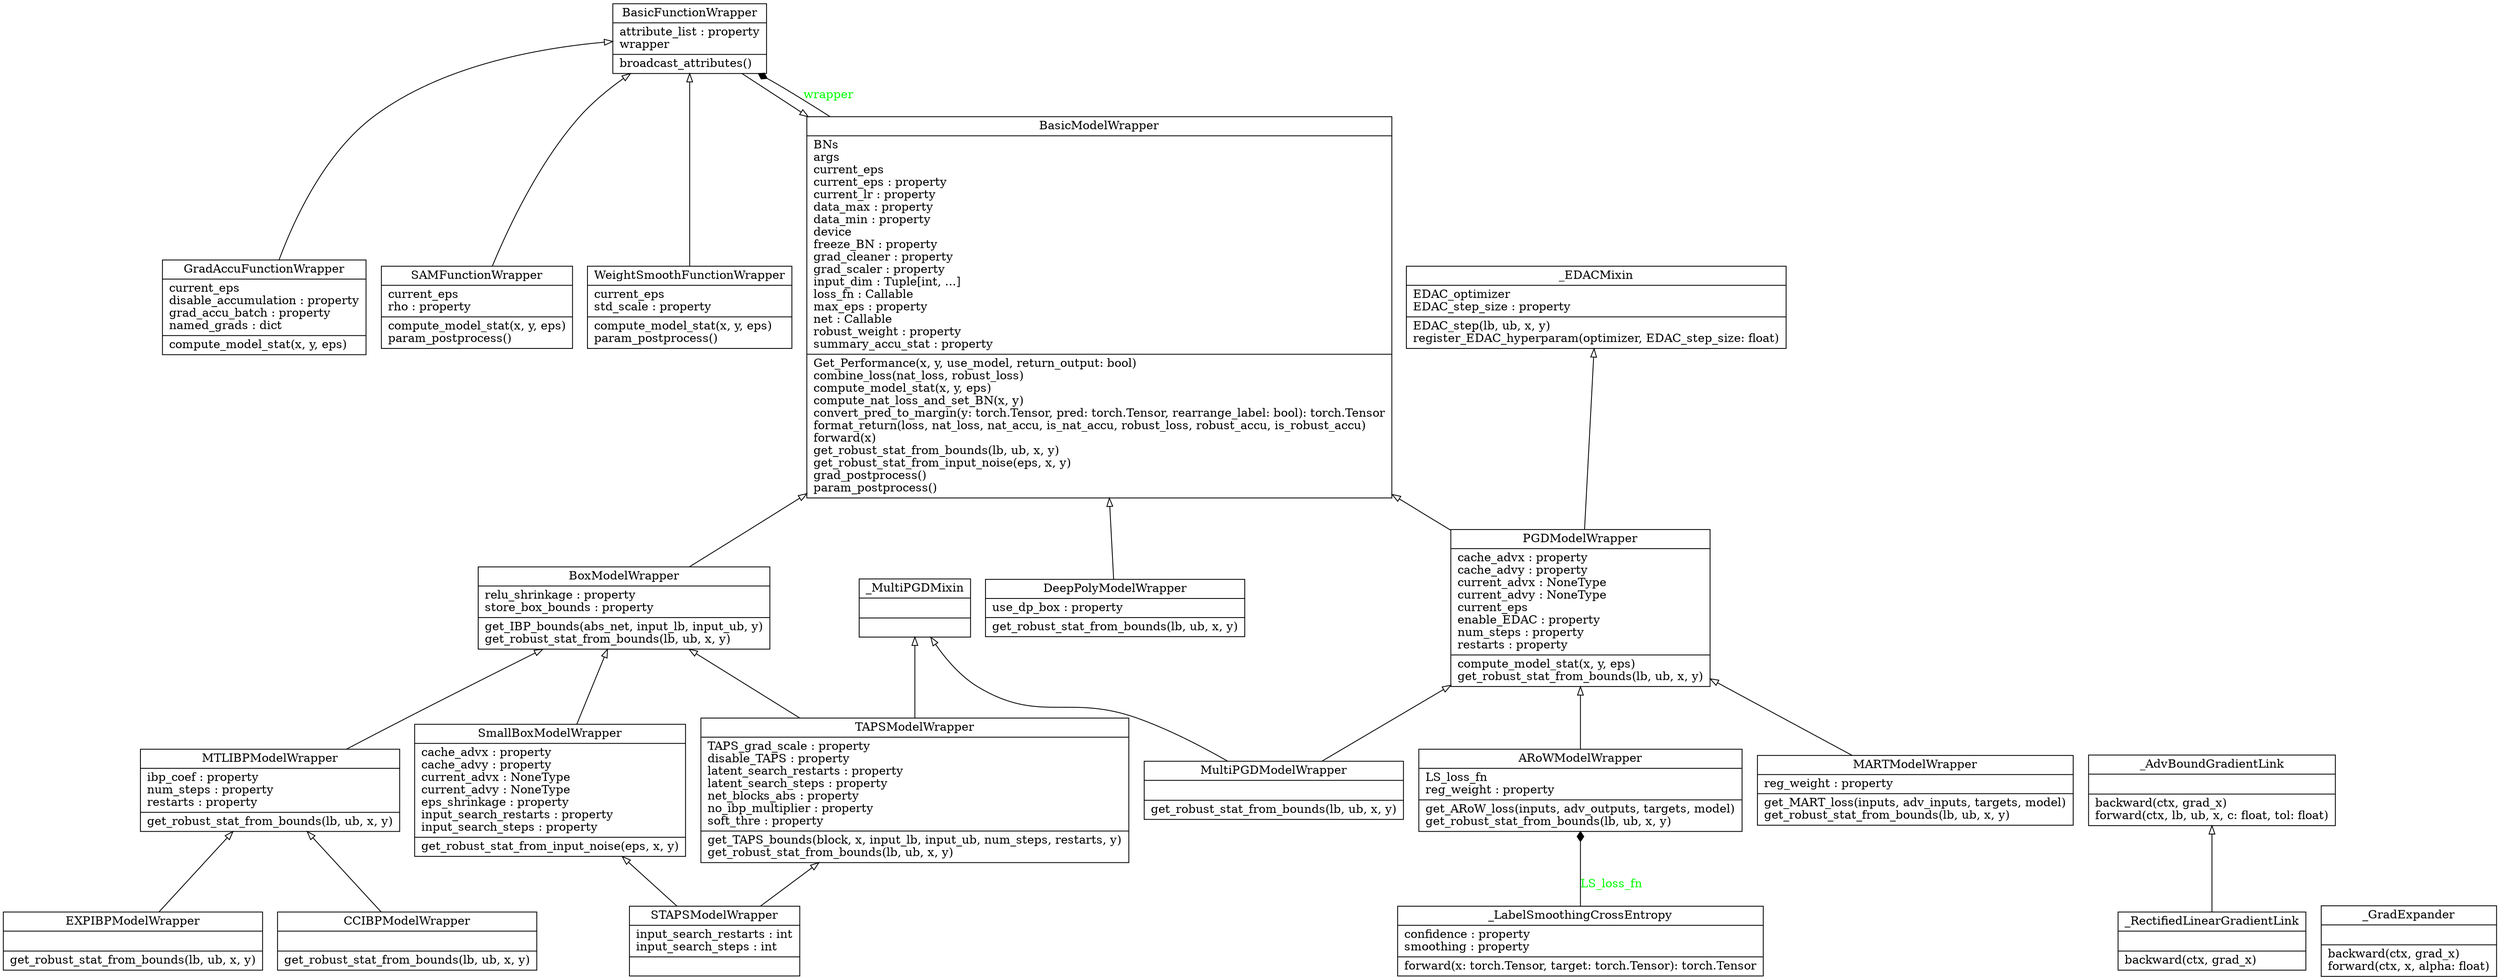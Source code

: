 digraph "classes" {
rankdir=BT
charset="utf-8"
"model_wrapper.ARoWModelWrapper" [color="black", fontcolor="black", label="{ARoWModelWrapper|LS_loss_fn\lreg_weight : property\l|get_ARoW_loss(inputs, adv_outputs, targets, model)\lget_robust_stat_from_bounds(lb, ub, x, y)\l}", shape="record", style="solid"];
"model_wrapper.BasicFunctionWrapper" [color="black", fontcolor="black", label="{BasicFunctionWrapper|attribute_list : property\lwrapper\l|broadcast_attributes()\l}", shape="record", style="solid"];
"model_wrapper.BasicModelWrapper" [color="black", fontcolor="black", label="{BasicModelWrapper|BNs\largs\lcurrent_eps\lcurrent_eps : property\lcurrent_lr : property\ldata_max : property\ldata_min : property\ldevice\lfreeze_BN : property\lgrad_cleaner : property\lgrad_scaler : property\linput_dim : Tuple[int, ...]\lloss_fn : Callable\lmax_eps : property\lnet : Callable\lrobust_weight : property\lsummary_accu_stat : property\l|Get_Performance(x, y, use_model, return_output: bool)\lcombine_loss(nat_loss, robust_loss)\lcompute_model_stat(x, y, eps)\lcompute_nat_loss_and_set_BN(x, y)\lconvert_pred_to_margin(y: torch.Tensor, pred: torch.Tensor, rearrange_label: bool): torch.Tensor\lformat_return(loss, nat_loss, nat_accu, is_nat_accu, robust_loss, robust_accu, is_robust_accu)\lforward(x)\lget_robust_stat_from_bounds(lb, ub, x, y)\lget_robust_stat_from_input_noise(eps, x, y)\lgrad_postprocess()\lparam_postprocess()\l}", shape="record", style="solid"];
"model_wrapper.BoxModelWrapper" [color="black", fontcolor="black", label="{BoxModelWrapper|relu_shrinkage : property\lstore_box_bounds : property\l|get_IBP_bounds(abs_net, input_lb, input_ub, y)\lget_robust_stat_from_bounds(lb, ub, x, y)\l}", shape="record", style="solid"];
"model_wrapper.CCIBPModelWrapper" [color="black", fontcolor="black", label="{CCIBPModelWrapper|\l|get_robust_stat_from_bounds(lb, ub, x, y)\l}", shape="record", style="solid"];
"model_wrapper.DeepPolyModelWrapper" [color="black", fontcolor="black", label="{DeepPolyModelWrapper|use_dp_box : property\l|get_robust_stat_from_bounds(lb, ub, x, y)\l}", shape="record", style="solid"];
"model_wrapper.EXPIBPModelWrapper" [color="black", fontcolor="black", label="{EXPIBPModelWrapper|\l|get_robust_stat_from_bounds(lb, ub, x, y)\l}", shape="record", style="solid"];
"model_wrapper.GradAccuFunctionWrapper" [color="black", fontcolor="black", label="{GradAccuFunctionWrapper|current_eps\ldisable_accumulation : property\lgrad_accu_batch : property\lnamed_grads : dict\l|compute_model_stat(x, y, eps)\l}", shape="record", style="solid"];
"model_wrapper.MARTModelWrapper" [color="black", fontcolor="black", label="{MARTModelWrapper|reg_weight : property\l|get_MART_loss(inputs, adv_inputs, targets, model)\lget_robust_stat_from_bounds(lb, ub, x, y)\l}", shape="record", style="solid"];
"model_wrapper.MTLIBPModelWrapper" [color="black", fontcolor="black", label="{MTLIBPModelWrapper|ibp_coef : property\lnum_steps : property\lrestarts : property\l|get_robust_stat_from_bounds(lb, ub, x, y)\l}", shape="record", style="solid"];
"model_wrapper.MultiPGDModelWrapper" [color="black", fontcolor="black", label="{MultiPGDModelWrapper|\l|get_robust_stat_from_bounds(lb, ub, x, y)\l}", shape="record", style="solid"];
"model_wrapper.PGDModelWrapper" [color="black", fontcolor="black", label="{PGDModelWrapper|cache_advx : property\lcache_advy : property\lcurrent_advx : NoneType\lcurrent_advy : NoneType\lcurrent_eps\lenable_EDAC : property\lnum_steps : property\lrestarts : property\l|compute_model_stat(x, y, eps)\lget_robust_stat_from_bounds(lb, ub, x, y)\l}", shape="record", style="solid"];
"model_wrapper.SAMFunctionWrapper" [color="black", fontcolor="black", label="{SAMFunctionWrapper|current_eps\lrho : property\l|compute_model_stat(x, y, eps)\lparam_postprocess()\l}", shape="record", style="solid"];
"model_wrapper.STAPSModelWrapper" [color="black", fontcolor="black", label="{STAPSModelWrapper|input_search_restarts : int\linput_search_steps : int\l|}", shape="record", style="solid"];
"model_wrapper.SmallBoxModelWrapper" [color="black", fontcolor="black", label="{SmallBoxModelWrapper|cache_advx : property\lcache_advy : property\lcurrent_advx : NoneType\lcurrent_advy : NoneType\leps_shrinkage : property\linput_search_restarts : property\linput_search_steps : property\l|get_robust_stat_from_input_noise(eps, x, y)\l}", shape="record", style="solid"];
"model_wrapper.TAPSModelWrapper" [color="black", fontcolor="black", label="{TAPSModelWrapper|TAPS_grad_scale : property\ldisable_TAPS : property\llatent_search_restarts : property\llatent_search_steps : property\lnet_blocks_abs : property\lno_ibp_multiplier : property\lsoft_thre : property\l|get_TAPS_bounds(block, x, input_lb, input_ub, num_steps, restarts, y)\lget_robust_stat_from_bounds(lb, ub, x, y)\l}", shape="record", style="solid"];
"model_wrapper.WeightSmoothFunctionWrapper" [color="black", fontcolor="black", label="{WeightSmoothFunctionWrapper|current_eps\lstd_scale : property\l|compute_model_stat(x, y, eps)\lparam_postprocess()\l}", shape="record", style="solid"];
"model_wrapper._AdvBoundGradientLink" [color="black", fontcolor="black", label="{_AdvBoundGradientLink|\l|backward(ctx, grad_x)\lforward(ctx, lb, ub, x, c: float, tol: float)\l}", shape="record", style="solid"];
"model_wrapper._EDACMixin" [color="black", fontcolor="black", label="{_EDACMixin|EDAC_optimizer\lEDAC_step_size : property\l|EDAC_step(lb, ub, x, y)\lregister_EDAC_hyperparam(optimizer, EDAC_step_size: float)\l}", shape="record", style="solid"];
"model_wrapper._GradExpander" [color="black", fontcolor="black", label="{_GradExpander|\l|backward(ctx, grad_x)\lforward(ctx, x, alpha: float)\l}", shape="record", style="solid"];
"model_wrapper._LabelSmoothingCrossEntropy" [color="black", fontcolor="black", label="{_LabelSmoothingCrossEntropy|confidence : property\lsmoothing : property\l|forward(x: torch.Tensor, target: torch.Tensor): torch.Tensor\l}", shape="record", style="solid"];
"model_wrapper._MultiPGDMixin" [color="black", fontcolor="black", label="{_MultiPGDMixin|\l|}", shape="record", style="solid"];
"model_wrapper._RectifiedLinearGradientLink" [color="black", fontcolor="black", label="{_RectifiedLinearGradientLink|\l|backward(ctx, grad_x)\l}", shape="record", style="solid"];
"model_wrapper.ARoWModelWrapper" -> "model_wrapper.PGDModelWrapper" [arrowhead="empty", arrowtail="none"];
"model_wrapper.BasicFunctionWrapper" -> "model_wrapper.BasicModelWrapper" [arrowhead="empty", arrowtail="none"];
"model_wrapper.BoxModelWrapper" -> "model_wrapper.BasicModelWrapper" [arrowhead="empty", arrowtail="none"];
"model_wrapper.CCIBPModelWrapper" -> "model_wrapper.MTLIBPModelWrapper" [arrowhead="empty", arrowtail="none"];
"model_wrapper.DeepPolyModelWrapper" -> "model_wrapper.BasicModelWrapper" [arrowhead="empty", arrowtail="none"];
"model_wrapper.EXPIBPModelWrapper" -> "model_wrapper.MTLIBPModelWrapper" [arrowhead="empty", arrowtail="none"];
"model_wrapper.GradAccuFunctionWrapper" -> "model_wrapper.BasicFunctionWrapper" [arrowhead="empty", arrowtail="none"];
"model_wrapper.MARTModelWrapper" -> "model_wrapper.PGDModelWrapper" [arrowhead="empty", arrowtail="none"];
"model_wrapper.MTLIBPModelWrapper" -> "model_wrapper.BoxModelWrapper" [arrowhead="empty", arrowtail="none"];
"model_wrapper.MultiPGDModelWrapper" -> "model_wrapper.PGDModelWrapper" [arrowhead="empty", arrowtail="none"];
"model_wrapper.MultiPGDModelWrapper" -> "model_wrapper._MultiPGDMixin" [arrowhead="empty", arrowtail="none"];
"model_wrapper.PGDModelWrapper" -> "model_wrapper.BasicModelWrapper" [arrowhead="empty", arrowtail="none"];
"model_wrapper.PGDModelWrapper" -> "model_wrapper._EDACMixin" [arrowhead="empty", arrowtail="none"];
"model_wrapper.SAMFunctionWrapper" -> "model_wrapper.BasicFunctionWrapper" [arrowhead="empty", arrowtail="none"];
"model_wrapper.STAPSModelWrapper" -> "model_wrapper.SmallBoxModelWrapper" [arrowhead="empty", arrowtail="none"];
"model_wrapper.STAPSModelWrapper" -> "model_wrapper.TAPSModelWrapper" [arrowhead="empty", arrowtail="none"];
"model_wrapper.SmallBoxModelWrapper" -> "model_wrapper.BoxModelWrapper" [arrowhead="empty", arrowtail="none"];
"model_wrapper.TAPSModelWrapper" -> "model_wrapper.BoxModelWrapper" [arrowhead="empty", arrowtail="none"];
"model_wrapper.TAPSModelWrapper" -> "model_wrapper._MultiPGDMixin" [arrowhead="empty", arrowtail="none"];
"model_wrapper.WeightSmoothFunctionWrapper" -> "model_wrapper.BasicFunctionWrapper" [arrowhead="empty", arrowtail="none"];
"model_wrapper._RectifiedLinearGradientLink" -> "model_wrapper._AdvBoundGradientLink" [arrowhead="empty", arrowtail="none"];
"model_wrapper.BasicModelWrapper" -> "model_wrapper.BasicFunctionWrapper" [arrowhead="diamond", arrowtail="none", fontcolor="green", label="wrapper", style="solid"];
"model_wrapper._LabelSmoothingCrossEntropy" -> "model_wrapper.ARoWModelWrapper" [arrowhead="diamond", arrowtail="none", fontcolor="green", label="LS_loss_fn", style="solid"];
}
